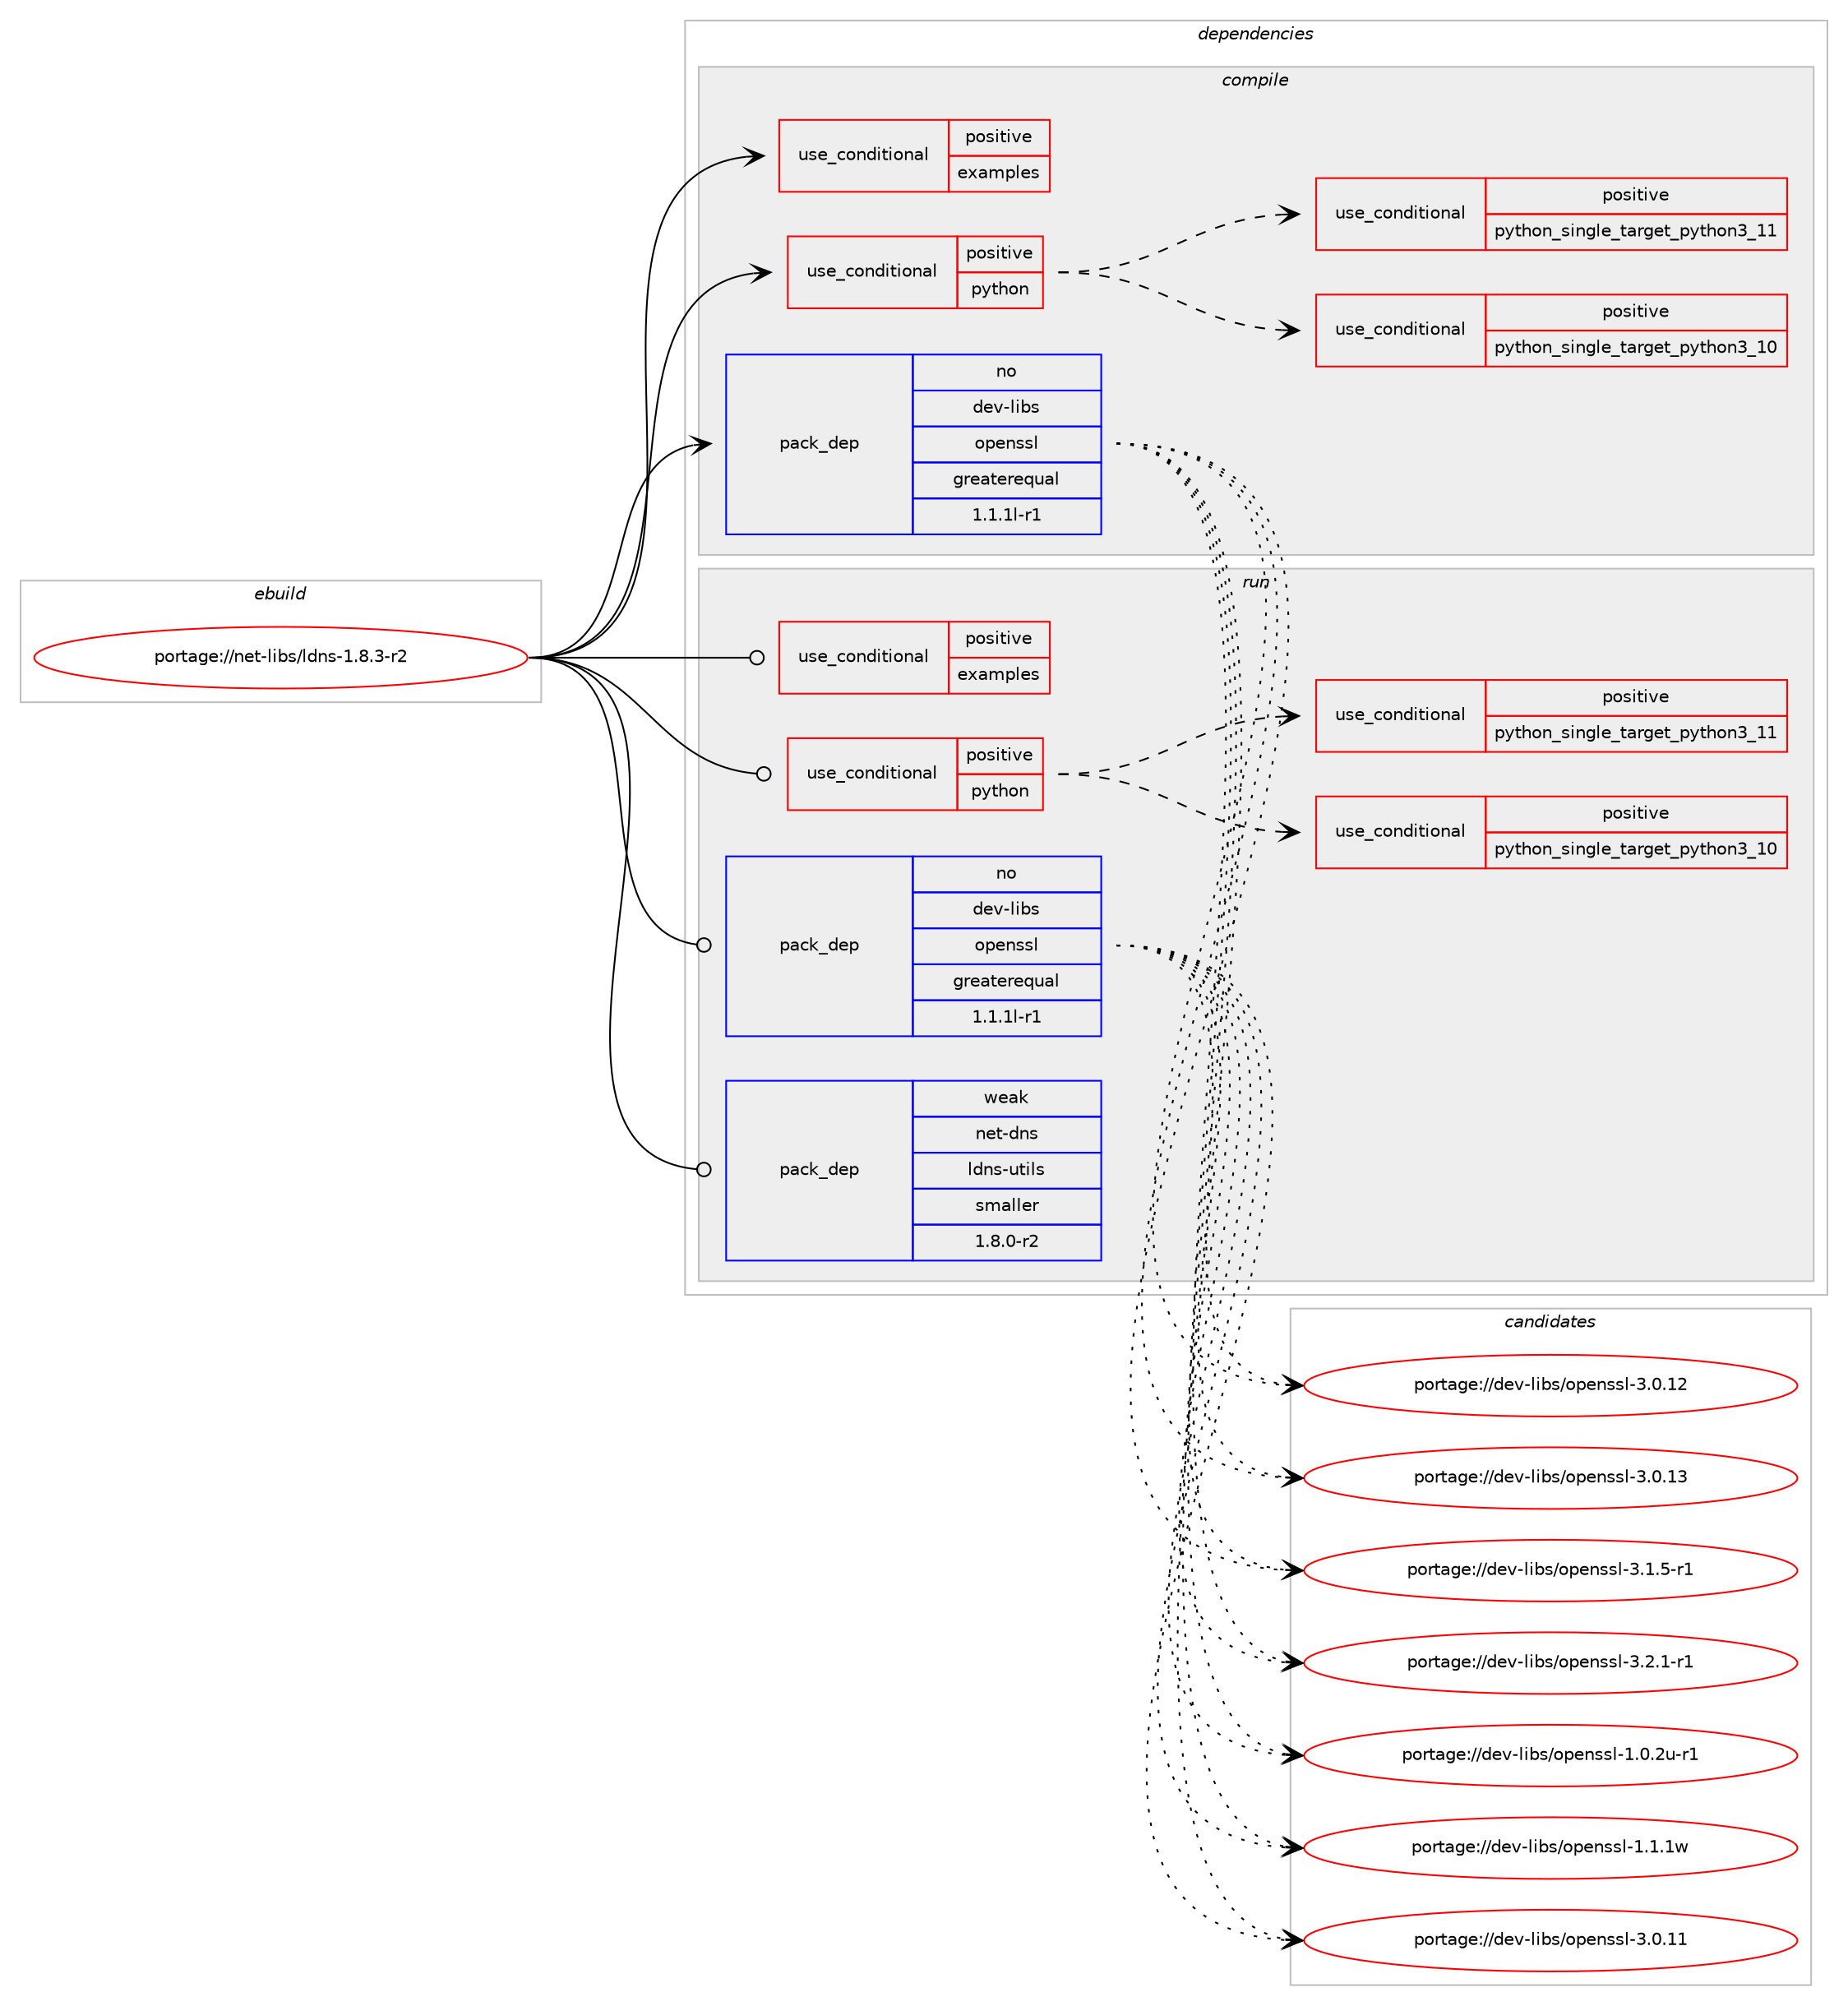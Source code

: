 digraph prolog {

# *************
# Graph options
# *************

newrank=true;
concentrate=true;
compound=true;
graph [rankdir=LR,fontname=Helvetica,fontsize=10,ranksep=1.5];#, ranksep=2.5, nodesep=0.2];
edge  [arrowhead=vee];
node  [fontname=Helvetica,fontsize=10];

# **********
# The ebuild
# **********

subgraph cluster_leftcol {
color=gray;
rank=same;
label=<<i>ebuild</i>>;
id [label="portage://net-libs/ldns-1.8.3-r2", color=red, width=4, href="../net-libs/ldns-1.8.3-r2.svg"];
}

# ****************
# The dependencies
# ****************

subgraph cluster_midcol {
color=gray;
label=<<i>dependencies</i>>;
subgraph cluster_compile {
fillcolor="#eeeeee";
style=filled;
label=<<i>compile</i>>;
subgraph cond2386 {
dependency3314 [label=<<TABLE BORDER="0" CELLBORDER="1" CELLSPACING="0" CELLPADDING="4"><TR><TD ROWSPAN="3" CELLPADDING="10">use_conditional</TD></TR><TR><TD>positive</TD></TR><TR><TD>examples</TD></TR></TABLE>>, shape=none, color=red];
# *** BEGIN UNKNOWN DEPENDENCY TYPE (TODO) ***
# dependency3314 -> package_dependency(portage://net-libs/ldns-1.8.3-r2,install,no,net-libs,libpcap,none,[,,],[],[])
# *** END UNKNOWN DEPENDENCY TYPE (TODO) ***

}
id:e -> dependency3314:w [weight=20,style="solid",arrowhead="vee"];
subgraph cond2387 {
dependency3315 [label=<<TABLE BORDER="0" CELLBORDER="1" CELLSPACING="0" CELLPADDING="4"><TR><TD ROWSPAN="3" CELLPADDING="10">use_conditional</TD></TR><TR><TD>positive</TD></TR><TR><TD>python</TD></TR></TABLE>>, shape=none, color=red];
subgraph cond2388 {
dependency3316 [label=<<TABLE BORDER="0" CELLBORDER="1" CELLSPACING="0" CELLPADDING="4"><TR><TD ROWSPAN="3" CELLPADDING="10">use_conditional</TD></TR><TR><TD>positive</TD></TR><TR><TD>python_single_target_python3_10</TD></TR></TABLE>>, shape=none, color=red];
# *** BEGIN UNKNOWN DEPENDENCY TYPE (TODO) ***
# dependency3316 -> package_dependency(portage://net-libs/ldns-1.8.3-r2,install,no,dev-lang,python,none,[,,],[slot(3.10)],[])
# *** END UNKNOWN DEPENDENCY TYPE (TODO) ***

}
dependency3315:e -> dependency3316:w [weight=20,style="dashed",arrowhead="vee"];
subgraph cond2389 {
dependency3317 [label=<<TABLE BORDER="0" CELLBORDER="1" CELLSPACING="0" CELLPADDING="4"><TR><TD ROWSPAN="3" CELLPADDING="10">use_conditional</TD></TR><TR><TD>positive</TD></TR><TR><TD>python_single_target_python3_11</TD></TR></TABLE>>, shape=none, color=red];
# *** BEGIN UNKNOWN DEPENDENCY TYPE (TODO) ***
# dependency3317 -> package_dependency(portage://net-libs/ldns-1.8.3-r2,install,no,dev-lang,python,none,[,,],[slot(3.11)],[])
# *** END UNKNOWN DEPENDENCY TYPE (TODO) ***

}
dependency3315:e -> dependency3317:w [weight=20,style="dashed",arrowhead="vee"];
}
id:e -> dependency3315:w [weight=20,style="solid",arrowhead="vee"];
subgraph pack888 {
dependency3318 [label=<<TABLE BORDER="0" CELLBORDER="1" CELLSPACING="0" CELLPADDING="4" WIDTH="220"><TR><TD ROWSPAN="6" CELLPADDING="30">pack_dep</TD></TR><TR><TD WIDTH="110">no</TD></TR><TR><TD>dev-libs</TD></TR><TR><TD>openssl</TD></TR><TR><TD>greaterequal</TD></TR><TR><TD>1.1.1l-r1</TD></TR></TABLE>>, shape=none, color=blue];
}
id:e -> dependency3318:w [weight=20,style="solid",arrowhead="vee"];
}
subgraph cluster_compileandrun {
fillcolor="#eeeeee";
style=filled;
label=<<i>compile and run</i>>;
}
subgraph cluster_run {
fillcolor="#eeeeee";
style=filled;
label=<<i>run</i>>;
subgraph cond2390 {
dependency3319 [label=<<TABLE BORDER="0" CELLBORDER="1" CELLSPACING="0" CELLPADDING="4"><TR><TD ROWSPAN="3" CELLPADDING="10">use_conditional</TD></TR><TR><TD>positive</TD></TR><TR><TD>examples</TD></TR></TABLE>>, shape=none, color=red];
# *** BEGIN UNKNOWN DEPENDENCY TYPE (TODO) ***
# dependency3319 -> package_dependency(portage://net-libs/ldns-1.8.3-r2,run,no,net-libs,libpcap,none,[,,],[],[])
# *** END UNKNOWN DEPENDENCY TYPE (TODO) ***

}
id:e -> dependency3319:w [weight=20,style="solid",arrowhead="odot"];
subgraph cond2391 {
dependency3320 [label=<<TABLE BORDER="0" CELLBORDER="1" CELLSPACING="0" CELLPADDING="4"><TR><TD ROWSPAN="3" CELLPADDING="10">use_conditional</TD></TR><TR><TD>positive</TD></TR><TR><TD>python</TD></TR></TABLE>>, shape=none, color=red];
subgraph cond2392 {
dependency3321 [label=<<TABLE BORDER="0" CELLBORDER="1" CELLSPACING="0" CELLPADDING="4"><TR><TD ROWSPAN="3" CELLPADDING="10">use_conditional</TD></TR><TR><TD>positive</TD></TR><TR><TD>python_single_target_python3_10</TD></TR></TABLE>>, shape=none, color=red];
# *** BEGIN UNKNOWN DEPENDENCY TYPE (TODO) ***
# dependency3321 -> package_dependency(portage://net-libs/ldns-1.8.3-r2,run,no,dev-lang,python,none,[,,],[slot(3.10)],[])
# *** END UNKNOWN DEPENDENCY TYPE (TODO) ***

}
dependency3320:e -> dependency3321:w [weight=20,style="dashed",arrowhead="vee"];
subgraph cond2393 {
dependency3322 [label=<<TABLE BORDER="0" CELLBORDER="1" CELLSPACING="0" CELLPADDING="4"><TR><TD ROWSPAN="3" CELLPADDING="10">use_conditional</TD></TR><TR><TD>positive</TD></TR><TR><TD>python_single_target_python3_11</TD></TR></TABLE>>, shape=none, color=red];
# *** BEGIN UNKNOWN DEPENDENCY TYPE (TODO) ***
# dependency3322 -> package_dependency(portage://net-libs/ldns-1.8.3-r2,run,no,dev-lang,python,none,[,,],[slot(3.11)],[])
# *** END UNKNOWN DEPENDENCY TYPE (TODO) ***

}
dependency3320:e -> dependency3322:w [weight=20,style="dashed",arrowhead="vee"];
}
id:e -> dependency3320:w [weight=20,style="solid",arrowhead="odot"];
subgraph pack889 {
dependency3323 [label=<<TABLE BORDER="0" CELLBORDER="1" CELLSPACING="0" CELLPADDING="4" WIDTH="220"><TR><TD ROWSPAN="6" CELLPADDING="30">pack_dep</TD></TR><TR><TD WIDTH="110">no</TD></TR><TR><TD>dev-libs</TD></TR><TR><TD>openssl</TD></TR><TR><TD>greaterequal</TD></TR><TR><TD>1.1.1l-r1</TD></TR></TABLE>>, shape=none, color=blue];
}
id:e -> dependency3323:w [weight=20,style="solid",arrowhead="odot"];
subgraph pack890 {
dependency3324 [label=<<TABLE BORDER="0" CELLBORDER="1" CELLSPACING="0" CELLPADDING="4" WIDTH="220"><TR><TD ROWSPAN="6" CELLPADDING="30">pack_dep</TD></TR><TR><TD WIDTH="110">weak</TD></TR><TR><TD>net-dns</TD></TR><TR><TD>ldns-utils</TD></TR><TR><TD>smaller</TD></TR><TR><TD>1.8.0-r2</TD></TR></TABLE>>, shape=none, color=blue];
}
id:e -> dependency3324:w [weight=20,style="solid",arrowhead="odot"];
}
}

# **************
# The candidates
# **************

subgraph cluster_choices {
rank=same;
color=gray;
label=<<i>candidates</i>>;

subgraph choice888 {
color=black;
nodesep=1;
choice1001011184510810598115471111121011101151151084549464846501174511449 [label="portage://dev-libs/openssl-1.0.2u-r1", color=red, width=4,href="../dev-libs/openssl-1.0.2u-r1.svg"];
choice100101118451081059811547111112101110115115108454946494649119 [label="portage://dev-libs/openssl-1.1.1w", color=red, width=4,href="../dev-libs/openssl-1.1.1w.svg"];
choice10010111845108105981154711111210111011511510845514648464949 [label="portage://dev-libs/openssl-3.0.11", color=red, width=4,href="../dev-libs/openssl-3.0.11.svg"];
choice10010111845108105981154711111210111011511510845514648464950 [label="portage://dev-libs/openssl-3.0.12", color=red, width=4,href="../dev-libs/openssl-3.0.12.svg"];
choice10010111845108105981154711111210111011511510845514648464951 [label="portage://dev-libs/openssl-3.0.13", color=red, width=4,href="../dev-libs/openssl-3.0.13.svg"];
choice1001011184510810598115471111121011101151151084551464946534511449 [label="portage://dev-libs/openssl-3.1.5-r1", color=red, width=4,href="../dev-libs/openssl-3.1.5-r1.svg"];
choice1001011184510810598115471111121011101151151084551465046494511449 [label="portage://dev-libs/openssl-3.2.1-r1", color=red, width=4,href="../dev-libs/openssl-3.2.1-r1.svg"];
dependency3318:e -> choice1001011184510810598115471111121011101151151084549464846501174511449:w [style=dotted,weight="100"];
dependency3318:e -> choice100101118451081059811547111112101110115115108454946494649119:w [style=dotted,weight="100"];
dependency3318:e -> choice10010111845108105981154711111210111011511510845514648464949:w [style=dotted,weight="100"];
dependency3318:e -> choice10010111845108105981154711111210111011511510845514648464950:w [style=dotted,weight="100"];
dependency3318:e -> choice10010111845108105981154711111210111011511510845514648464951:w [style=dotted,weight="100"];
dependency3318:e -> choice1001011184510810598115471111121011101151151084551464946534511449:w [style=dotted,weight="100"];
dependency3318:e -> choice1001011184510810598115471111121011101151151084551465046494511449:w [style=dotted,weight="100"];
}
subgraph choice889 {
color=black;
nodesep=1;
choice1001011184510810598115471111121011101151151084549464846501174511449 [label="portage://dev-libs/openssl-1.0.2u-r1", color=red, width=4,href="../dev-libs/openssl-1.0.2u-r1.svg"];
choice100101118451081059811547111112101110115115108454946494649119 [label="portage://dev-libs/openssl-1.1.1w", color=red, width=4,href="../dev-libs/openssl-1.1.1w.svg"];
choice10010111845108105981154711111210111011511510845514648464949 [label="portage://dev-libs/openssl-3.0.11", color=red, width=4,href="../dev-libs/openssl-3.0.11.svg"];
choice10010111845108105981154711111210111011511510845514648464950 [label="portage://dev-libs/openssl-3.0.12", color=red, width=4,href="../dev-libs/openssl-3.0.12.svg"];
choice10010111845108105981154711111210111011511510845514648464951 [label="portage://dev-libs/openssl-3.0.13", color=red, width=4,href="../dev-libs/openssl-3.0.13.svg"];
choice1001011184510810598115471111121011101151151084551464946534511449 [label="portage://dev-libs/openssl-3.1.5-r1", color=red, width=4,href="../dev-libs/openssl-3.1.5-r1.svg"];
choice1001011184510810598115471111121011101151151084551465046494511449 [label="portage://dev-libs/openssl-3.2.1-r1", color=red, width=4,href="../dev-libs/openssl-3.2.1-r1.svg"];
dependency3323:e -> choice1001011184510810598115471111121011101151151084549464846501174511449:w [style=dotted,weight="100"];
dependency3323:e -> choice100101118451081059811547111112101110115115108454946494649119:w [style=dotted,weight="100"];
dependency3323:e -> choice10010111845108105981154711111210111011511510845514648464949:w [style=dotted,weight="100"];
dependency3323:e -> choice10010111845108105981154711111210111011511510845514648464950:w [style=dotted,weight="100"];
dependency3323:e -> choice10010111845108105981154711111210111011511510845514648464951:w [style=dotted,weight="100"];
dependency3323:e -> choice1001011184510810598115471111121011101151151084551464946534511449:w [style=dotted,weight="100"];
dependency3323:e -> choice1001011184510810598115471111121011101151151084551465046494511449:w [style=dotted,weight="100"];
}
subgraph choice890 {
color=black;
nodesep=1;
}
}

}
